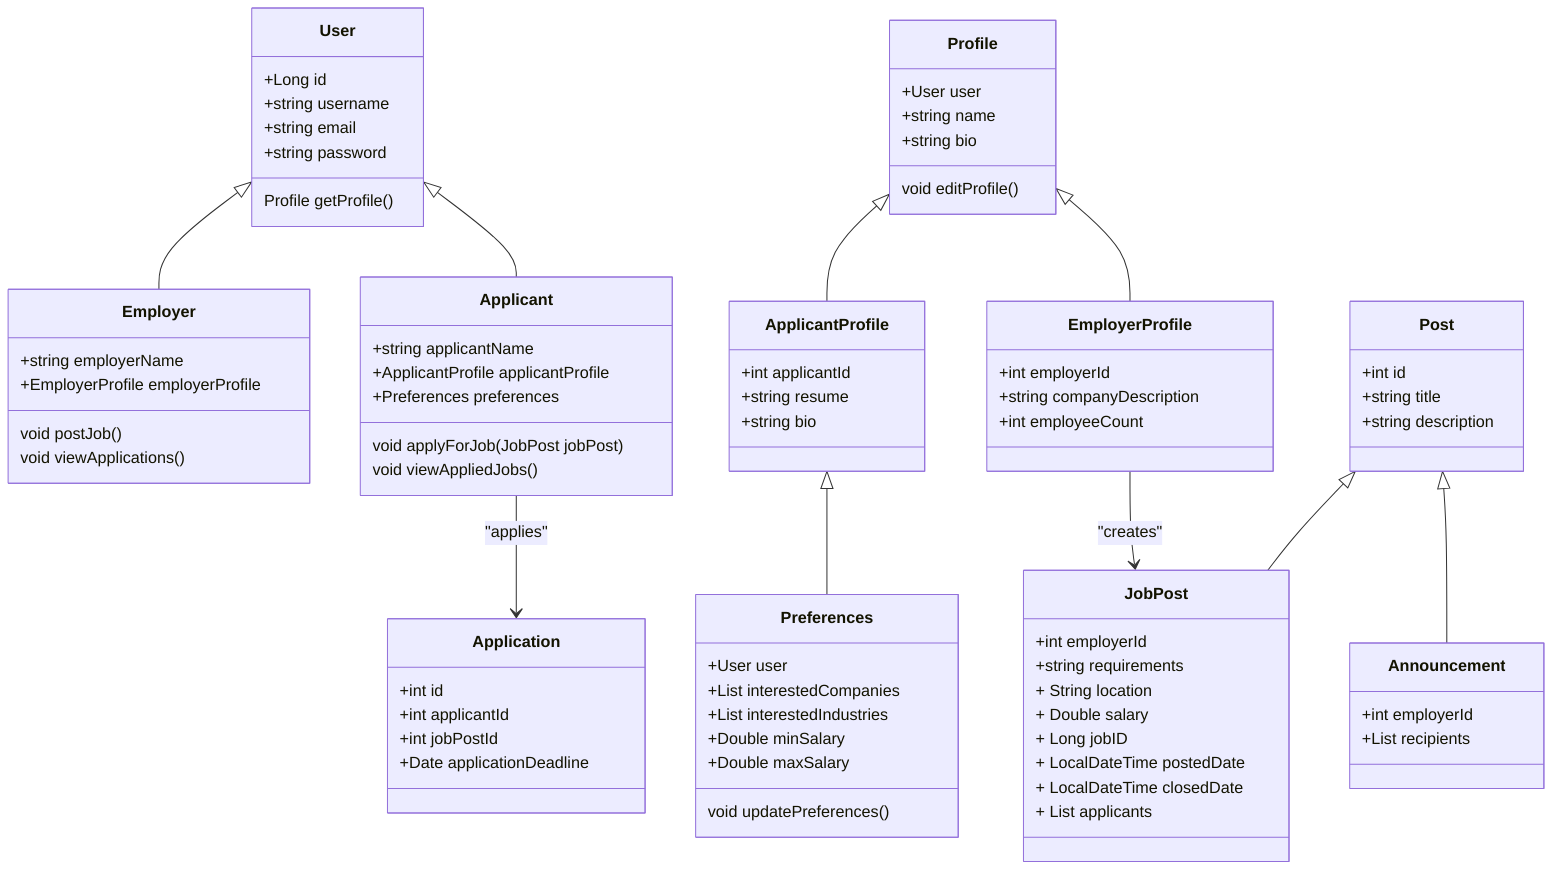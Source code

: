 classDiagram
    User <|-- Employer
    User <|-- Applicant
    Profile <|-- ApplicantProfile
    Profile <|-- EmployerProfile
    Post <|-- JobPost
    Post <|-- Announcement
    ApplicantProfile <|-- Preferences


    class User {
        +Long id
        +string username
        +string email
        +string password
        Profile getProfile()
    }

    class Preferences {
        +User user
        +List<Employer> interestedCompanies
        +List<String> interestedIndustries
        +Double minSalary
        +Double maxSalary
        void updatePreferences()

    }


    class Employer {
        +string employerName
        +EmployerProfile employerProfile
        void postJob()
        void viewApplications()
    }

    class Applicant {
        +string applicantName
        +ApplicantProfile applicantProfile
        +Preferences preferences
        void applyForJob(JobPost jobPost)
        void viewAppliedJobs()

    }

    class Profile {
        +User user
        +string name
        +string bio
        void editProfile()
    }

    class EmployerProfile {
        +int employerId
        +string companyDescription
        +int employeeCount
    }

    class ApplicantProfile {
        +int applicantId
        +string resume
        +string bio
    }

    class Post {
        +int id
        +string title
        +string description
    }

    class JobPost {
        +int employerId
        +string requirements
        + String location
        + Double salary

        + Long jobID
        + LocalDateTime postedDate
        + LocalDateTime closedDate

        + List<Applicant> applicants
    }

    class Announcement {
        +int employerId
        +List <User> recipients
    }

    class Application {
        +int id
        +int applicantId
        +int jobPostId
        +Date applicationDeadline
    }


    Applicant --> Application : "applies"
    EmployerProfile --> JobPost : "creates"